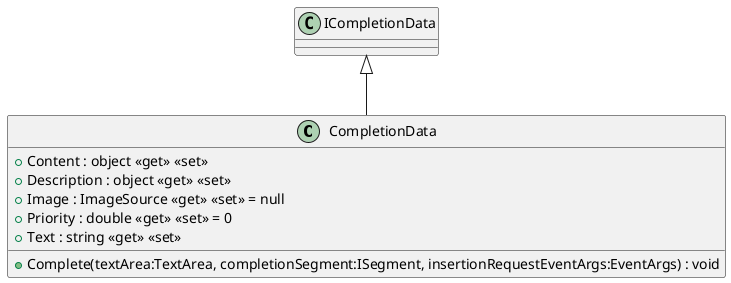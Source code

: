 @startuml
class CompletionData {
    + Content : object <<get>> <<set>>
    + Description : object <<get>> <<set>>
    + Image : ImageSource <<get>> <<set>> = null
    + Priority : double <<get>> <<set>> = 0
    + Text : string <<get>> <<set>>
    + Complete(textArea:TextArea, completionSegment:ISegment, insertionRequestEventArgs:EventArgs) : void
}
ICompletionData <|-- CompletionData
@enduml
